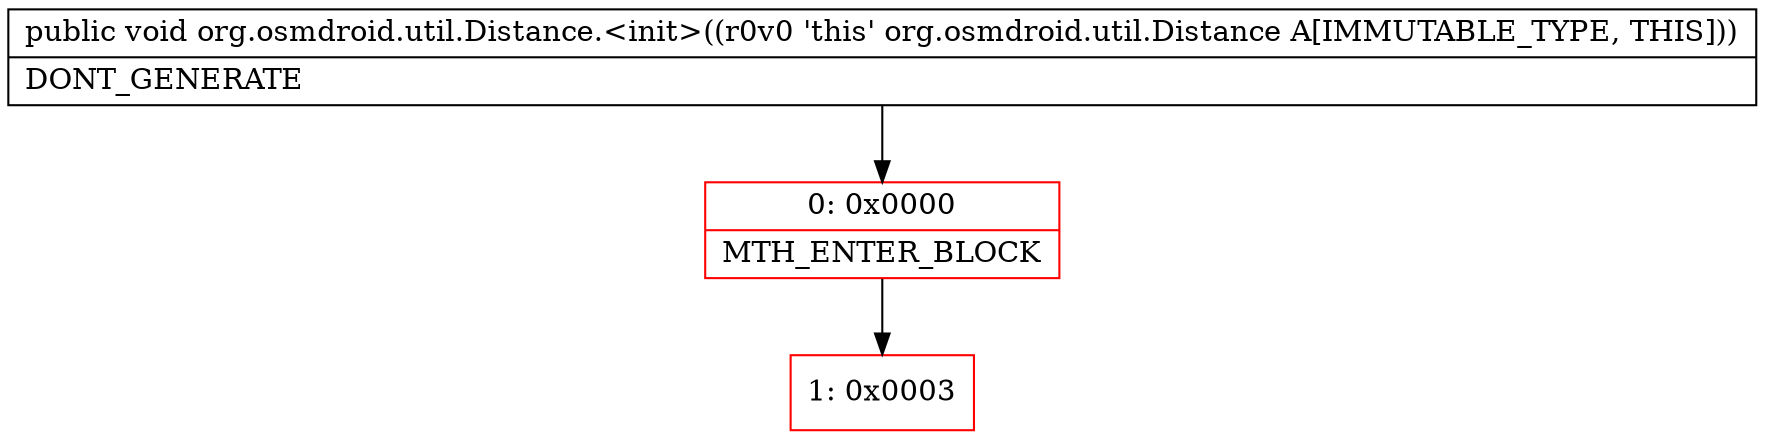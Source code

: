 digraph "CFG fororg.osmdroid.util.Distance.\<init\>()V" {
subgraph cluster_Region_664475258 {
label = "R(0)";
node [shape=record,color=blue];
}
Node_0 [shape=record,color=red,label="{0\:\ 0x0000|MTH_ENTER_BLOCK\l}"];
Node_1 [shape=record,color=red,label="{1\:\ 0x0003}"];
MethodNode[shape=record,label="{public void org.osmdroid.util.Distance.\<init\>((r0v0 'this' org.osmdroid.util.Distance A[IMMUTABLE_TYPE, THIS]))  | DONT_GENERATE\l}"];
MethodNode -> Node_0;
Node_0 -> Node_1;
}

